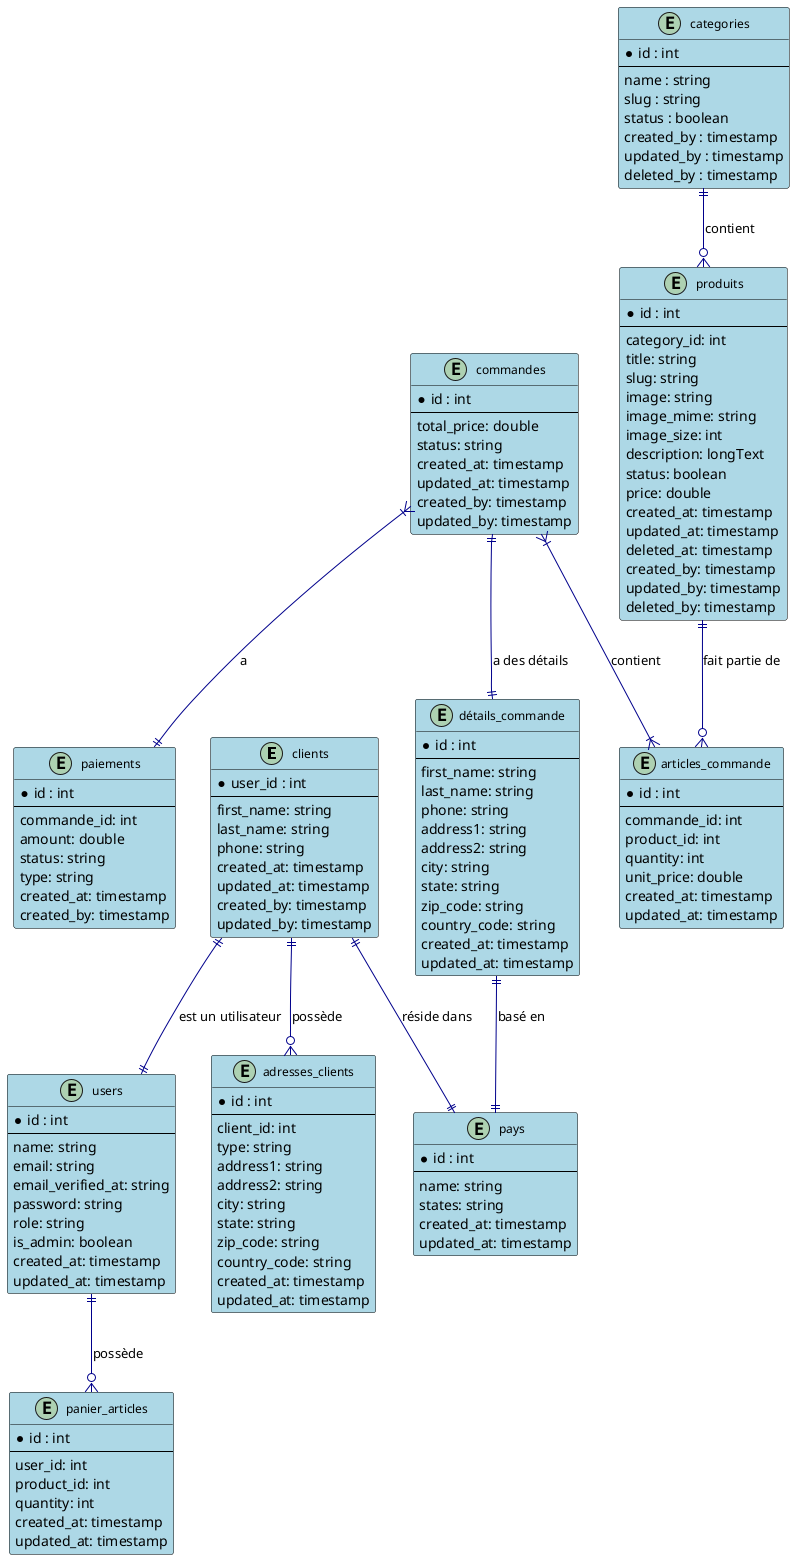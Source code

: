 @startuml

skinparam class {
    BackgroundColor LightBlue
    ArrowColor DarkBlue
    BorderColor Black
    FontSize 12
}

entity clients {
    *user_id : int
    --
    first_name: string
    last_name: string
    phone: string
    created_at: timestamp
    updated_at: timestamp
    created_by: timestamp
    updated_by: timestamp
}

entity adresses_clients {
    *id : int
    --
    client_id: int
    type: string
    address1: string
    address2: string
    city: string
    state: string
    zip_code: string
    country_code: string
    created_at: timestamp
    updated_at: timestamp
}

entity pays {
    *id : int
    --
    name: string
    states: string
    created_at: timestamp
    updated_at: timestamp
}

entity commandes {
    *id : int
    --
    total_price: double
    status: string
    created_at: timestamp
    updated_at: timestamp
    created_by: timestamp
    updated_by: timestamp
}

entity articles_commande {
    *id : int
    --
    commande_id: int
    product_id: int
    quantity: int
    unit_price: double
    created_at: timestamp
    updated_at: timestamp
}

entity détails_commande {
    *id : int
    --
    first_name: string
    last_name: string
    phone: string
    address1: string
    address2: string
    city: string
    state: string
    zip_code: string
    country_code: string
    created_at: timestamp
    updated_at: timestamp
}

entity paiements {
    *id : int
    --
    commande_id: int
    amount: double
    status: string
    type: string
    created_at: timestamp
    created_by: timestamp
}

entity categories {
    *id : int
    --
    name : string
    slug : string
    status : boolean
    created_by : timestamp
    updated_by : timestamp
    deleted_by : timestamp
}

entity produits {
    *id : int
    --
    category_id: int
    title: string
    slug: string
    image: string
    image_mime: string
    image_size: int
    description: longText
    status: boolean
    price: double
    created_at: timestamp
    updated_at: timestamp
    deleted_at: timestamp
    created_by: timestamp
    updated_by: timestamp
    deleted_by: timestamp
}

entity users {
    *id : int
    --
    name: string
    email: string
    email_verified_at: string
    password: string
    role: string
    is_admin: boolean
    created_at: timestamp
    updated_at: timestamp
}

entity panier_articles {
    *id : int
    --
    user_id: int
    product_id: int
    quantity: int
    created_at: timestamp
    updated_at: timestamp
}

' Relations entre les entités (tables)
clients ||--o{ adresses_clients : "possède"
clients ||--|| users : "est un utilisateur"
clients ||--|| pays : "réside dans"
commandes }|--|{ articles_commande : "contient"
commandes ||--|| détails_commande : "a des détails"
détails_commande ||--|| pays : "basé en"
commandes }|--|| paiements : "a"
categories ||--o{ produits : "contient"
produits ||--o{ articles_commande : "fait partie de"
users ||--o{ panier_articles : "possède"

@enduml
